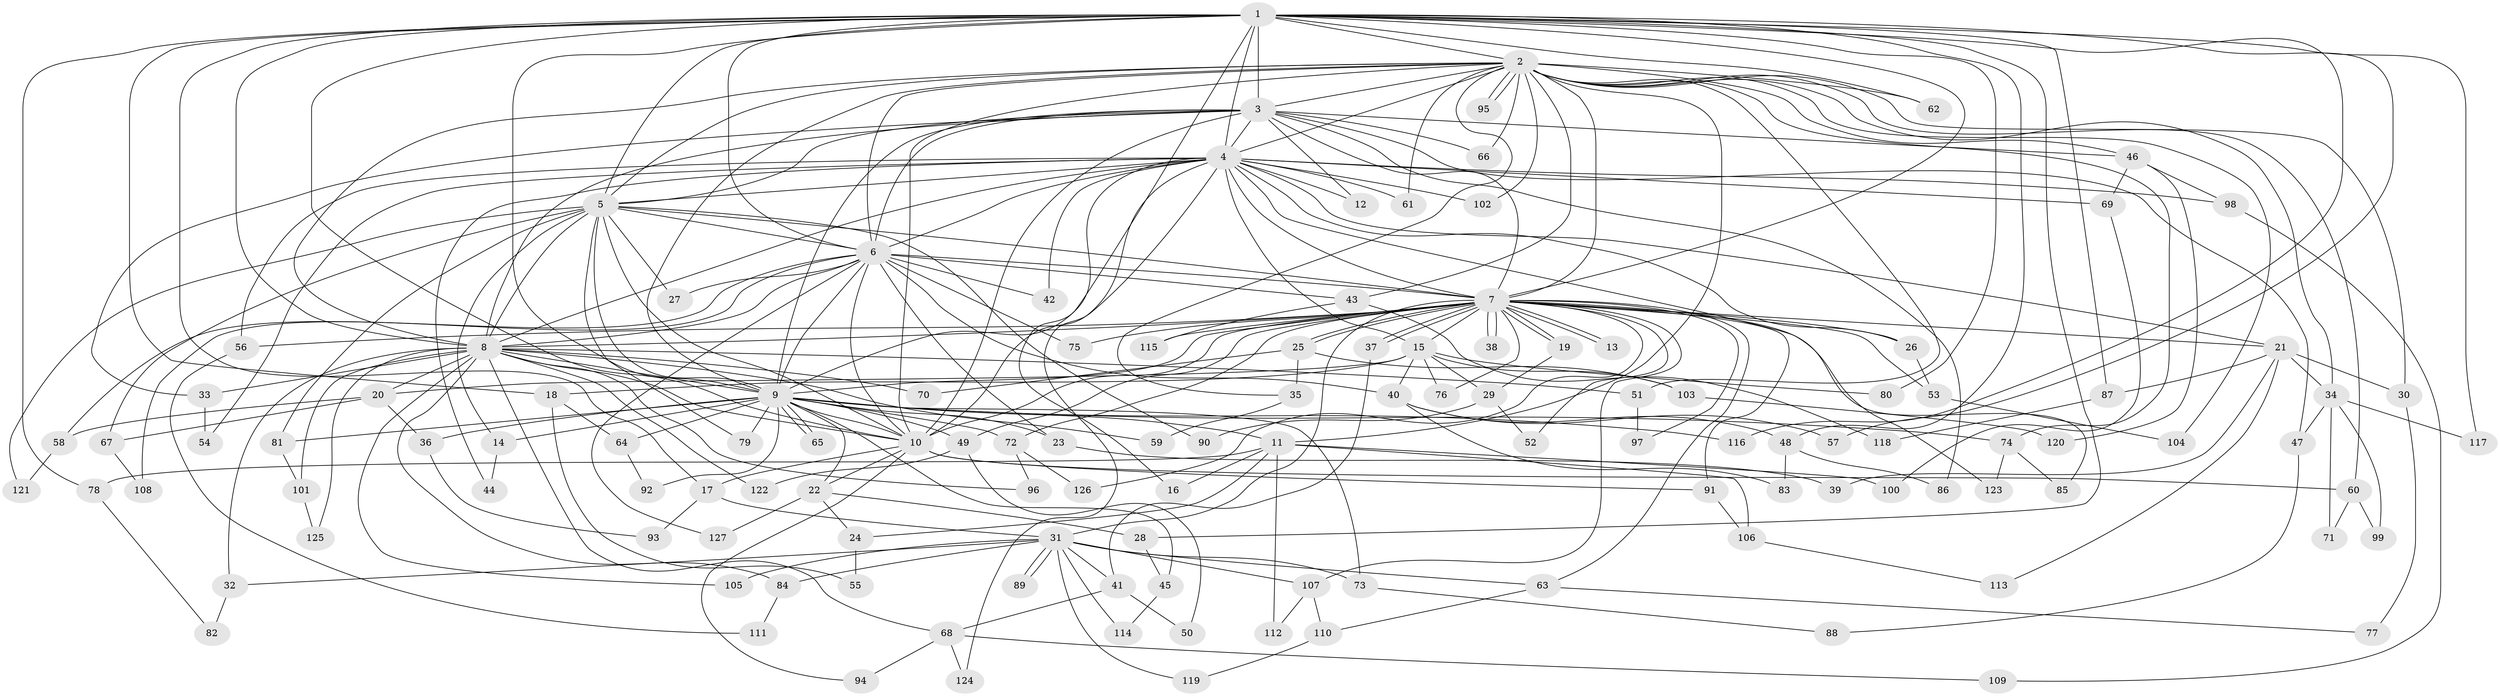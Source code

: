 // coarse degree distribution, {21: 0.020202020202020204, 26: 0.010101010101010102, 14: 0.020202020202020204, 27: 0.010101010101010102, 18: 0.010101010101010102, 38: 0.010101010101010102, 25: 0.010101010101010102, 12: 0.010101010101010102, 9: 0.010101010101010102, 2: 0.45454545454545453, 3: 0.2727272727272727, 4: 0.0707070707070707, 5: 0.050505050505050504, 7: 0.010101010101010102, 6: 0.010101010101010102, 1: 0.020202020202020204}
// Generated by graph-tools (version 1.1) at 2025/23/03/03/25 07:23:48]
// undirected, 127 vertices, 279 edges
graph export_dot {
graph [start="1"]
  node [color=gray90,style=filled];
  1;
  2;
  3;
  4;
  5;
  6;
  7;
  8;
  9;
  10;
  11;
  12;
  13;
  14;
  15;
  16;
  17;
  18;
  19;
  20;
  21;
  22;
  23;
  24;
  25;
  26;
  27;
  28;
  29;
  30;
  31;
  32;
  33;
  34;
  35;
  36;
  37;
  38;
  39;
  40;
  41;
  42;
  43;
  44;
  45;
  46;
  47;
  48;
  49;
  50;
  51;
  52;
  53;
  54;
  55;
  56;
  57;
  58;
  59;
  60;
  61;
  62;
  63;
  64;
  65;
  66;
  67;
  68;
  69;
  70;
  71;
  72;
  73;
  74;
  75;
  76;
  77;
  78;
  79;
  80;
  81;
  82;
  83;
  84;
  85;
  86;
  87;
  88;
  89;
  90;
  91;
  92;
  93;
  94;
  95;
  96;
  97;
  98;
  99;
  100;
  101;
  102;
  103;
  104;
  105;
  106;
  107;
  108;
  109;
  110;
  111;
  112;
  113;
  114;
  115;
  116;
  117;
  118;
  119;
  120;
  121;
  122;
  123;
  124;
  125;
  126;
  127;
  1 -- 2;
  1 -- 3;
  1 -- 4;
  1 -- 5;
  1 -- 6;
  1 -- 7;
  1 -- 8;
  1 -- 9;
  1 -- 10;
  1 -- 16;
  1 -- 17;
  1 -- 18;
  1 -- 28;
  1 -- 48;
  1 -- 57;
  1 -- 62;
  1 -- 78;
  1 -- 80;
  1 -- 87;
  1 -- 116;
  1 -- 117;
  2 -- 3;
  2 -- 4;
  2 -- 5;
  2 -- 6;
  2 -- 7;
  2 -- 8;
  2 -- 9;
  2 -- 10;
  2 -- 11;
  2 -- 30;
  2 -- 34;
  2 -- 35;
  2 -- 43;
  2 -- 46;
  2 -- 51;
  2 -- 60;
  2 -- 61;
  2 -- 62;
  2 -- 66;
  2 -- 74;
  2 -- 95;
  2 -- 95;
  2 -- 102;
  2 -- 104;
  3 -- 4;
  3 -- 5;
  3 -- 6;
  3 -- 7;
  3 -- 8;
  3 -- 9;
  3 -- 10;
  3 -- 12;
  3 -- 33;
  3 -- 46;
  3 -- 47;
  3 -- 66;
  3 -- 86;
  4 -- 5;
  4 -- 6;
  4 -- 7;
  4 -- 8;
  4 -- 9;
  4 -- 10;
  4 -- 12;
  4 -- 15;
  4 -- 21;
  4 -- 26;
  4 -- 42;
  4 -- 44;
  4 -- 54;
  4 -- 56;
  4 -- 61;
  4 -- 69;
  4 -- 98;
  4 -- 102;
  4 -- 123;
  4 -- 124;
  5 -- 6;
  5 -- 7;
  5 -- 8;
  5 -- 9;
  5 -- 10;
  5 -- 14;
  5 -- 27;
  5 -- 67;
  5 -- 79;
  5 -- 81;
  5 -- 90;
  5 -- 121;
  6 -- 7;
  6 -- 8;
  6 -- 9;
  6 -- 10;
  6 -- 23;
  6 -- 27;
  6 -- 40;
  6 -- 42;
  6 -- 43;
  6 -- 58;
  6 -- 75;
  6 -- 108;
  6 -- 127;
  7 -- 8;
  7 -- 9;
  7 -- 10;
  7 -- 13;
  7 -- 13;
  7 -- 15;
  7 -- 19;
  7 -- 19;
  7 -- 21;
  7 -- 25;
  7 -- 25;
  7 -- 26;
  7 -- 31;
  7 -- 37;
  7 -- 37;
  7 -- 38;
  7 -- 38;
  7 -- 49;
  7 -- 52;
  7 -- 53;
  7 -- 56;
  7 -- 63;
  7 -- 72;
  7 -- 75;
  7 -- 76;
  7 -- 85;
  7 -- 91;
  7 -- 97;
  7 -- 107;
  7 -- 115;
  7 -- 126;
  8 -- 9;
  8 -- 10;
  8 -- 20;
  8 -- 32;
  8 -- 33;
  8 -- 51;
  8 -- 59;
  8 -- 68;
  8 -- 70;
  8 -- 84;
  8 -- 96;
  8 -- 101;
  8 -- 105;
  8 -- 122;
  8 -- 125;
  9 -- 10;
  9 -- 11;
  9 -- 14;
  9 -- 22;
  9 -- 23;
  9 -- 36;
  9 -- 45;
  9 -- 49;
  9 -- 64;
  9 -- 65;
  9 -- 65;
  9 -- 72;
  9 -- 73;
  9 -- 74;
  9 -- 79;
  9 -- 81;
  9 -- 92;
  9 -- 116;
  10 -- 17;
  10 -- 22;
  10 -- 60;
  10 -- 91;
  10 -- 94;
  11 -- 16;
  11 -- 24;
  11 -- 78;
  11 -- 100;
  11 -- 106;
  11 -- 112;
  14 -- 44;
  15 -- 18;
  15 -- 20;
  15 -- 29;
  15 -- 40;
  15 -- 76;
  15 -- 80;
  15 -- 103;
  17 -- 31;
  17 -- 93;
  18 -- 55;
  18 -- 64;
  19 -- 29;
  20 -- 36;
  20 -- 58;
  20 -- 67;
  21 -- 30;
  21 -- 34;
  21 -- 39;
  21 -- 87;
  21 -- 113;
  22 -- 24;
  22 -- 28;
  22 -- 127;
  23 -- 39;
  24 -- 55;
  25 -- 35;
  25 -- 70;
  25 -- 103;
  26 -- 53;
  28 -- 45;
  29 -- 52;
  29 -- 90;
  30 -- 77;
  31 -- 32;
  31 -- 41;
  31 -- 63;
  31 -- 73;
  31 -- 84;
  31 -- 89;
  31 -- 89;
  31 -- 105;
  31 -- 107;
  31 -- 114;
  31 -- 119;
  32 -- 82;
  33 -- 54;
  34 -- 47;
  34 -- 71;
  34 -- 99;
  34 -- 117;
  35 -- 59;
  36 -- 93;
  37 -- 41;
  40 -- 48;
  40 -- 57;
  40 -- 83;
  41 -- 50;
  41 -- 68;
  43 -- 115;
  43 -- 118;
  45 -- 114;
  46 -- 69;
  46 -- 98;
  46 -- 120;
  47 -- 88;
  48 -- 83;
  48 -- 86;
  49 -- 50;
  49 -- 122;
  51 -- 97;
  53 -- 104;
  56 -- 111;
  58 -- 121;
  60 -- 71;
  60 -- 99;
  63 -- 77;
  63 -- 110;
  64 -- 92;
  67 -- 108;
  68 -- 94;
  68 -- 109;
  68 -- 124;
  69 -- 100;
  72 -- 96;
  72 -- 126;
  73 -- 88;
  74 -- 85;
  74 -- 123;
  78 -- 82;
  81 -- 101;
  84 -- 111;
  87 -- 118;
  91 -- 106;
  98 -- 109;
  101 -- 125;
  103 -- 120;
  106 -- 113;
  107 -- 110;
  107 -- 112;
  110 -- 119;
}
